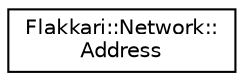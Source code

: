 digraph "Graphical Class Hierarchy"
{
 // LATEX_PDF_SIZE
  edge [fontname="Helvetica",fontsize="10",labelfontname="Helvetica",labelfontsize="10"];
  node [fontname="Helvetica",fontsize="10",shape=record];
  rankdir="LR";
  Node0 [label="Flakkari::Network::\lAddress",height=0.2,width=0.4,color="black", fillcolor="white", style="filled",URL="$df/d4f/classFlakkari_1_1Network_1_1Address.html",tooltip=" "];
}
